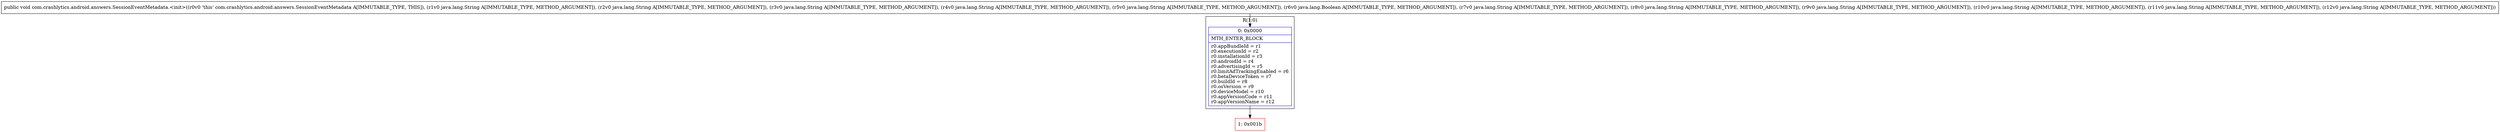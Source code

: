 digraph "CFG forcom.crashlytics.android.answers.SessionEventMetadata.\<init\>(Ljava\/lang\/String;Ljava\/lang\/String;Ljava\/lang\/String;Ljava\/lang\/String;Ljava\/lang\/String;Ljava\/lang\/Boolean;Ljava\/lang\/String;Ljava\/lang\/String;Ljava\/lang\/String;Ljava\/lang\/String;Ljava\/lang\/String;Ljava\/lang\/String;)V" {
subgraph cluster_Region_1252691556 {
label = "R(1:0)";
node [shape=record,color=blue];
Node_0 [shape=record,label="{0\:\ 0x0000|MTH_ENTER_BLOCK\l|r0.appBundleId = r1\lr0.executionId = r2\lr0.installationId = r3\lr0.androidId = r4\lr0.advertisingId = r5\lr0.limitAdTrackingEnabled = r6\lr0.betaDeviceToken = r7\lr0.buildId = r8\lr0.osVersion = r9\lr0.deviceModel = r10\lr0.appVersionCode = r11\lr0.appVersionName = r12\l}"];
}
Node_1 [shape=record,color=red,label="{1\:\ 0x001b}"];
MethodNode[shape=record,label="{public void com.crashlytics.android.answers.SessionEventMetadata.\<init\>((r0v0 'this' com.crashlytics.android.answers.SessionEventMetadata A[IMMUTABLE_TYPE, THIS]), (r1v0 java.lang.String A[IMMUTABLE_TYPE, METHOD_ARGUMENT]), (r2v0 java.lang.String A[IMMUTABLE_TYPE, METHOD_ARGUMENT]), (r3v0 java.lang.String A[IMMUTABLE_TYPE, METHOD_ARGUMENT]), (r4v0 java.lang.String A[IMMUTABLE_TYPE, METHOD_ARGUMENT]), (r5v0 java.lang.String A[IMMUTABLE_TYPE, METHOD_ARGUMENT]), (r6v0 java.lang.Boolean A[IMMUTABLE_TYPE, METHOD_ARGUMENT]), (r7v0 java.lang.String A[IMMUTABLE_TYPE, METHOD_ARGUMENT]), (r8v0 java.lang.String A[IMMUTABLE_TYPE, METHOD_ARGUMENT]), (r9v0 java.lang.String A[IMMUTABLE_TYPE, METHOD_ARGUMENT]), (r10v0 java.lang.String A[IMMUTABLE_TYPE, METHOD_ARGUMENT]), (r11v0 java.lang.String A[IMMUTABLE_TYPE, METHOD_ARGUMENT]), (r12v0 java.lang.String A[IMMUTABLE_TYPE, METHOD_ARGUMENT])) }"];
MethodNode -> Node_0;
Node_0 -> Node_1;
}

